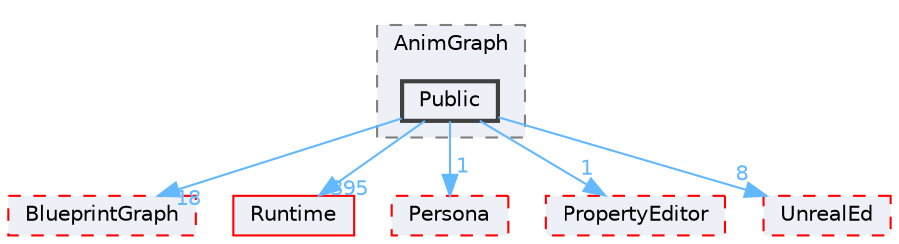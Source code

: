 digraph "Public"
{
 // INTERACTIVE_SVG=YES
 // LATEX_PDF_SIZE
  bgcolor="transparent";
  edge [fontname=Helvetica,fontsize=10,labelfontname=Helvetica,labelfontsize=10];
  node [fontname=Helvetica,fontsize=10,shape=box,height=0.2,width=0.4];
  compound=true
  subgraph clusterdir_0085d732ff044931a27b53ce67ed2ac2 {
    graph [ bgcolor="#edf0f7", pencolor="grey50", label="AnimGraph", fontname=Helvetica,fontsize=10 style="filled,dashed", URL="dir_0085d732ff044931a27b53ce67ed2ac2.html",tooltip=""]
  dir_580fb14a777f0c4c39cc95cd2860e22f [label="Public", fillcolor="#edf0f7", color="grey25", style="filled,bold", URL="dir_580fb14a777f0c4c39cc95cd2860e22f.html",tooltip=""];
  }
  dir_6f9ff4717e5c801c32ad76358bc5c18a [label="BlueprintGraph", fillcolor="#edf0f7", color="red", style="filled,dashed", URL="dir_6f9ff4717e5c801c32ad76358bc5c18a.html",tooltip=""];
  dir_7536b172fbd480bfd146a1b1acd6856b [label="Runtime", fillcolor="#edf0f7", color="red", style="filled", URL="dir_7536b172fbd480bfd146a1b1acd6856b.html",tooltip=""];
  dir_c088c020649bc713b7d9f0290c880970 [label="Persona", fillcolor="#edf0f7", color="red", style="filled,dashed", URL="dir_c088c020649bc713b7d9f0290c880970.html",tooltip=""];
  dir_d1fe7a7be36f79b0b0b08c66e8a279df [label="PropertyEditor", fillcolor="#edf0f7", color="red", style="filled,dashed", URL="dir_d1fe7a7be36f79b0b0b08c66e8a279df.html",tooltip=""];
  dir_d6dfe71a46de762e5d5df277eaa495c7 [label="UnrealEd", fillcolor="#edf0f7", color="red", style="filled,dashed", URL="dir_d6dfe71a46de762e5d5df277eaa495c7.html",tooltip=""];
  dir_580fb14a777f0c4c39cc95cd2860e22f->dir_6f9ff4717e5c801c32ad76358bc5c18a [headlabel="18", labeldistance=1.5 headhref="dir_000918_000103.html" href="dir_000918_000103.html" color="steelblue1" fontcolor="steelblue1"];
  dir_580fb14a777f0c4c39cc95cd2860e22f->dir_7536b172fbd480bfd146a1b1acd6856b [headlabel="395", labeldistance=1.5 headhref="dir_000918_000984.html" href="dir_000918_000984.html" color="steelblue1" fontcolor="steelblue1"];
  dir_580fb14a777f0c4c39cc95cd2860e22f->dir_c088c020649bc713b7d9f0290c880970 [headlabel="1", labeldistance=1.5 headhref="dir_000918_000730.html" href="dir_000918_000730.html" color="steelblue1" fontcolor="steelblue1"];
  dir_580fb14a777f0c4c39cc95cd2860e22f->dir_d1fe7a7be36f79b0b0b08c66e8a279df [headlabel="1", labeldistance=1.5 headhref="dir_000918_000781.html" href="dir_000918_000781.html" color="steelblue1" fontcolor="steelblue1"];
  dir_580fb14a777f0c4c39cc95cd2860e22f->dir_d6dfe71a46de762e5d5df277eaa495c7 [headlabel="8", labeldistance=1.5 headhref="dir_000918_001226.html" href="dir_000918_001226.html" color="steelblue1" fontcolor="steelblue1"];
}

